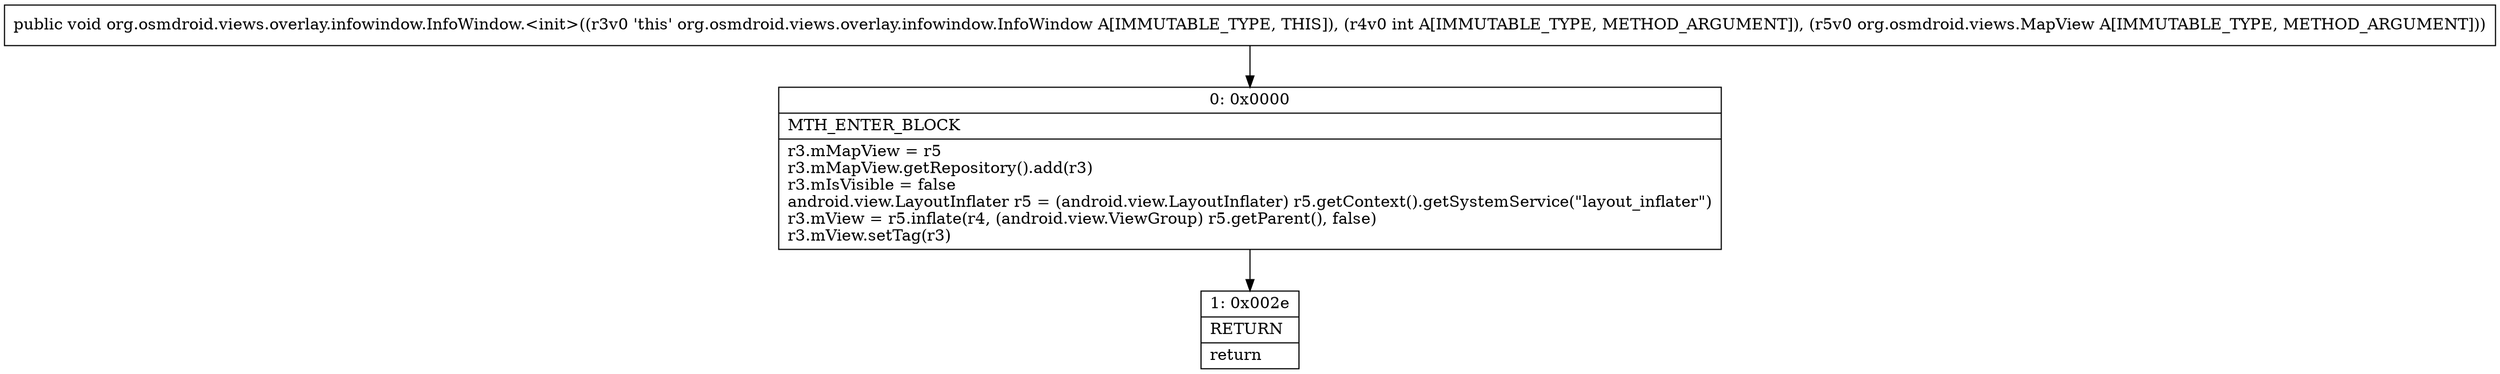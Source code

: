 digraph "CFG fororg.osmdroid.views.overlay.infowindow.InfoWindow.\<init\>(ILorg\/osmdroid\/views\/MapView;)V" {
Node_0 [shape=record,label="{0\:\ 0x0000|MTH_ENTER_BLOCK\l|r3.mMapView = r5\lr3.mMapView.getRepository().add(r3)\lr3.mIsVisible = false\landroid.view.LayoutInflater r5 = (android.view.LayoutInflater) r5.getContext().getSystemService(\"layout_inflater\")\lr3.mView = r5.inflate(r4, (android.view.ViewGroup) r5.getParent(), false)\lr3.mView.setTag(r3)\l}"];
Node_1 [shape=record,label="{1\:\ 0x002e|RETURN\l|return\l}"];
MethodNode[shape=record,label="{public void org.osmdroid.views.overlay.infowindow.InfoWindow.\<init\>((r3v0 'this' org.osmdroid.views.overlay.infowindow.InfoWindow A[IMMUTABLE_TYPE, THIS]), (r4v0 int A[IMMUTABLE_TYPE, METHOD_ARGUMENT]), (r5v0 org.osmdroid.views.MapView A[IMMUTABLE_TYPE, METHOD_ARGUMENT])) }"];
MethodNode -> Node_0;
Node_0 -> Node_1;
}


